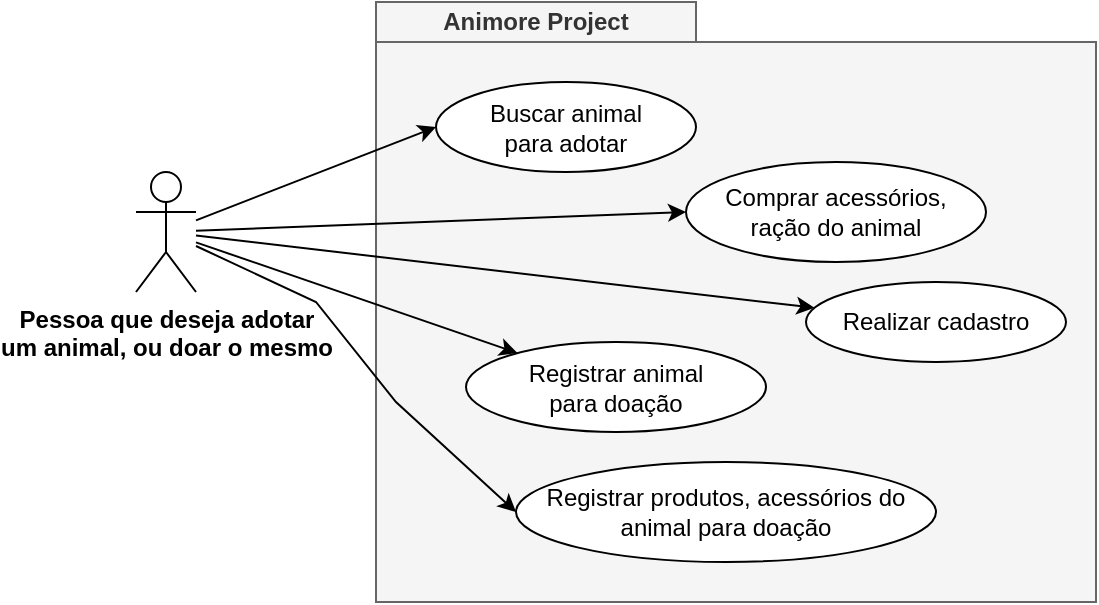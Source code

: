 <mxfile version="21.1.5" type="device">
  <diagram name="Página-1" id="hzwKbGNu6Hn6OmBXbxTR">
    <mxGraphModel dx="880" dy="452" grid="1" gridSize="10" guides="1" tooltips="1" connect="1" arrows="1" fold="1" page="1" pageScale="1" pageWidth="150" pageHeight="200" math="0" shadow="0">
      <root>
        <mxCell id="0" />
        <mxCell id="1" parent="0" />
        <mxCell id="ExJKlvOfsBcdApQ2tT-8-1" value="&lt;b&gt;Pessoa que deseja adotar&lt;br&gt;um animal, ou doar o mesmo&lt;br&gt;&lt;/b&gt;" style="shape=umlActor;verticalLabelPosition=bottom;verticalAlign=top;html=1;outlineConnect=0;" parent="1" vertex="1">
          <mxGeometry x="85" y="135" width="30" height="60" as="geometry" />
        </mxCell>
        <mxCell id="ExJKlvOfsBcdApQ2tT-8-3" value="" style="rounded=0;whiteSpace=wrap;html=1;fillColor=#f5f5f5;strokeColor=#666666;fontColor=#333333;" parent="1" vertex="1">
          <mxGeometry x="205" y="70" width="360" height="280" as="geometry" />
        </mxCell>
        <mxCell id="ExJKlvOfsBcdApQ2tT-8-4" value="&lt;b&gt;Animore Project&lt;/b&gt;" style="rounded=0;whiteSpace=wrap;html=1;fillColor=#f5f5f5;strokeColor=#666666;fontColor=#333333;" parent="1" vertex="1">
          <mxGeometry x="205" y="50" width="160" height="20" as="geometry" />
        </mxCell>
        <mxCell id="ExJKlvOfsBcdApQ2tT-8-7" value="Realizar cadastro" style="ellipse;whiteSpace=wrap;html=1;" parent="1" vertex="1">
          <mxGeometry x="420" y="190" width="130" height="40" as="geometry" />
        </mxCell>
        <mxCell id="ExJKlvOfsBcdApQ2tT-8-8" value="Registrar animal&lt;br&gt;para doação" style="ellipse;whiteSpace=wrap;html=1;" parent="1" vertex="1">
          <mxGeometry x="250" y="220" width="150" height="45" as="geometry" />
        </mxCell>
        <mxCell id="ExJKlvOfsBcdApQ2tT-8-9" value="Buscar animal&lt;br&gt;para adotar" style="ellipse;whiteSpace=wrap;html=1;" parent="1" vertex="1">
          <mxGeometry x="235" y="90" width="130" height="45" as="geometry" />
        </mxCell>
        <mxCell id="ExJKlvOfsBcdApQ2tT-8-10" value="Comprar acessórios,&lt;br&gt;ração do animal" style="ellipse;whiteSpace=wrap;html=1;" parent="1" vertex="1">
          <mxGeometry x="360" y="130" width="150" height="50" as="geometry" />
        </mxCell>
        <mxCell id="ExJKlvOfsBcdApQ2tT-8-12" value="Registrar produtos, acessórios do animal para doação" style="ellipse;whiteSpace=wrap;html=1;" parent="1" vertex="1">
          <mxGeometry x="275" y="280" width="210" height="50" as="geometry" />
        </mxCell>
        <mxCell id="ExJKlvOfsBcdApQ2tT-8-13" value="" style="endArrow=classic;html=1;rounded=0;entryX=0;entryY=0.5;entryDx=0;entryDy=0;" parent="1" source="ExJKlvOfsBcdApQ2tT-8-1" target="ExJKlvOfsBcdApQ2tT-8-9" edge="1">
          <mxGeometry width="50" height="50" relative="1" as="geometry">
            <mxPoint x="115" y="110" as="sourcePoint" />
            <mxPoint x="245" y="10" as="targetPoint" />
          </mxGeometry>
        </mxCell>
        <mxCell id="ExJKlvOfsBcdApQ2tT-8-14" value="" style="endArrow=classic;html=1;rounded=0;entryX=0;entryY=0.5;entryDx=0;entryDy=0;" parent="1" source="ExJKlvOfsBcdApQ2tT-8-1" target="ExJKlvOfsBcdApQ2tT-8-10" edge="1">
          <mxGeometry width="50" height="50" relative="1" as="geometry">
            <mxPoint x="395" y="50" as="sourcePoint" />
            <mxPoint x="445" as="targetPoint" />
          </mxGeometry>
        </mxCell>
        <mxCell id="ExJKlvOfsBcdApQ2tT-8-15" value="" style="endArrow=classic;html=1;rounded=0;" parent="1" source="ExJKlvOfsBcdApQ2tT-8-1" target="ExJKlvOfsBcdApQ2tT-8-7" edge="1">
          <mxGeometry width="50" height="50" relative="1" as="geometry">
            <mxPoint x="385" y="20" as="sourcePoint" />
            <mxPoint x="435" y="-30" as="targetPoint" />
            <Array as="points" />
          </mxGeometry>
        </mxCell>
        <mxCell id="ExJKlvOfsBcdApQ2tT-8-16" value="" style="endArrow=classic;html=1;rounded=0;" parent="1" source="ExJKlvOfsBcdApQ2tT-8-1" target="ExJKlvOfsBcdApQ2tT-8-8" edge="1">
          <mxGeometry width="50" height="50" relative="1" as="geometry">
            <mxPoint x="394" y="40" as="sourcePoint" />
            <mxPoint x="444" y="-10" as="targetPoint" />
          </mxGeometry>
        </mxCell>
        <mxCell id="ExJKlvOfsBcdApQ2tT-8-21" value="" style="endArrow=classic;html=1;rounded=0;entryX=0;entryY=0.5;entryDx=0;entryDy=0;" parent="1" source="ExJKlvOfsBcdApQ2tT-8-1" target="ExJKlvOfsBcdApQ2tT-8-12" edge="1">
          <mxGeometry width="50" height="50" relative="1" as="geometry">
            <mxPoint x="105" y="320" as="sourcePoint" />
            <mxPoint x="155" y="270" as="targetPoint" />
            <Array as="points">
              <mxPoint x="175" y="200" />
              <mxPoint x="215" y="250" />
            </Array>
          </mxGeometry>
        </mxCell>
      </root>
    </mxGraphModel>
  </diagram>
</mxfile>
